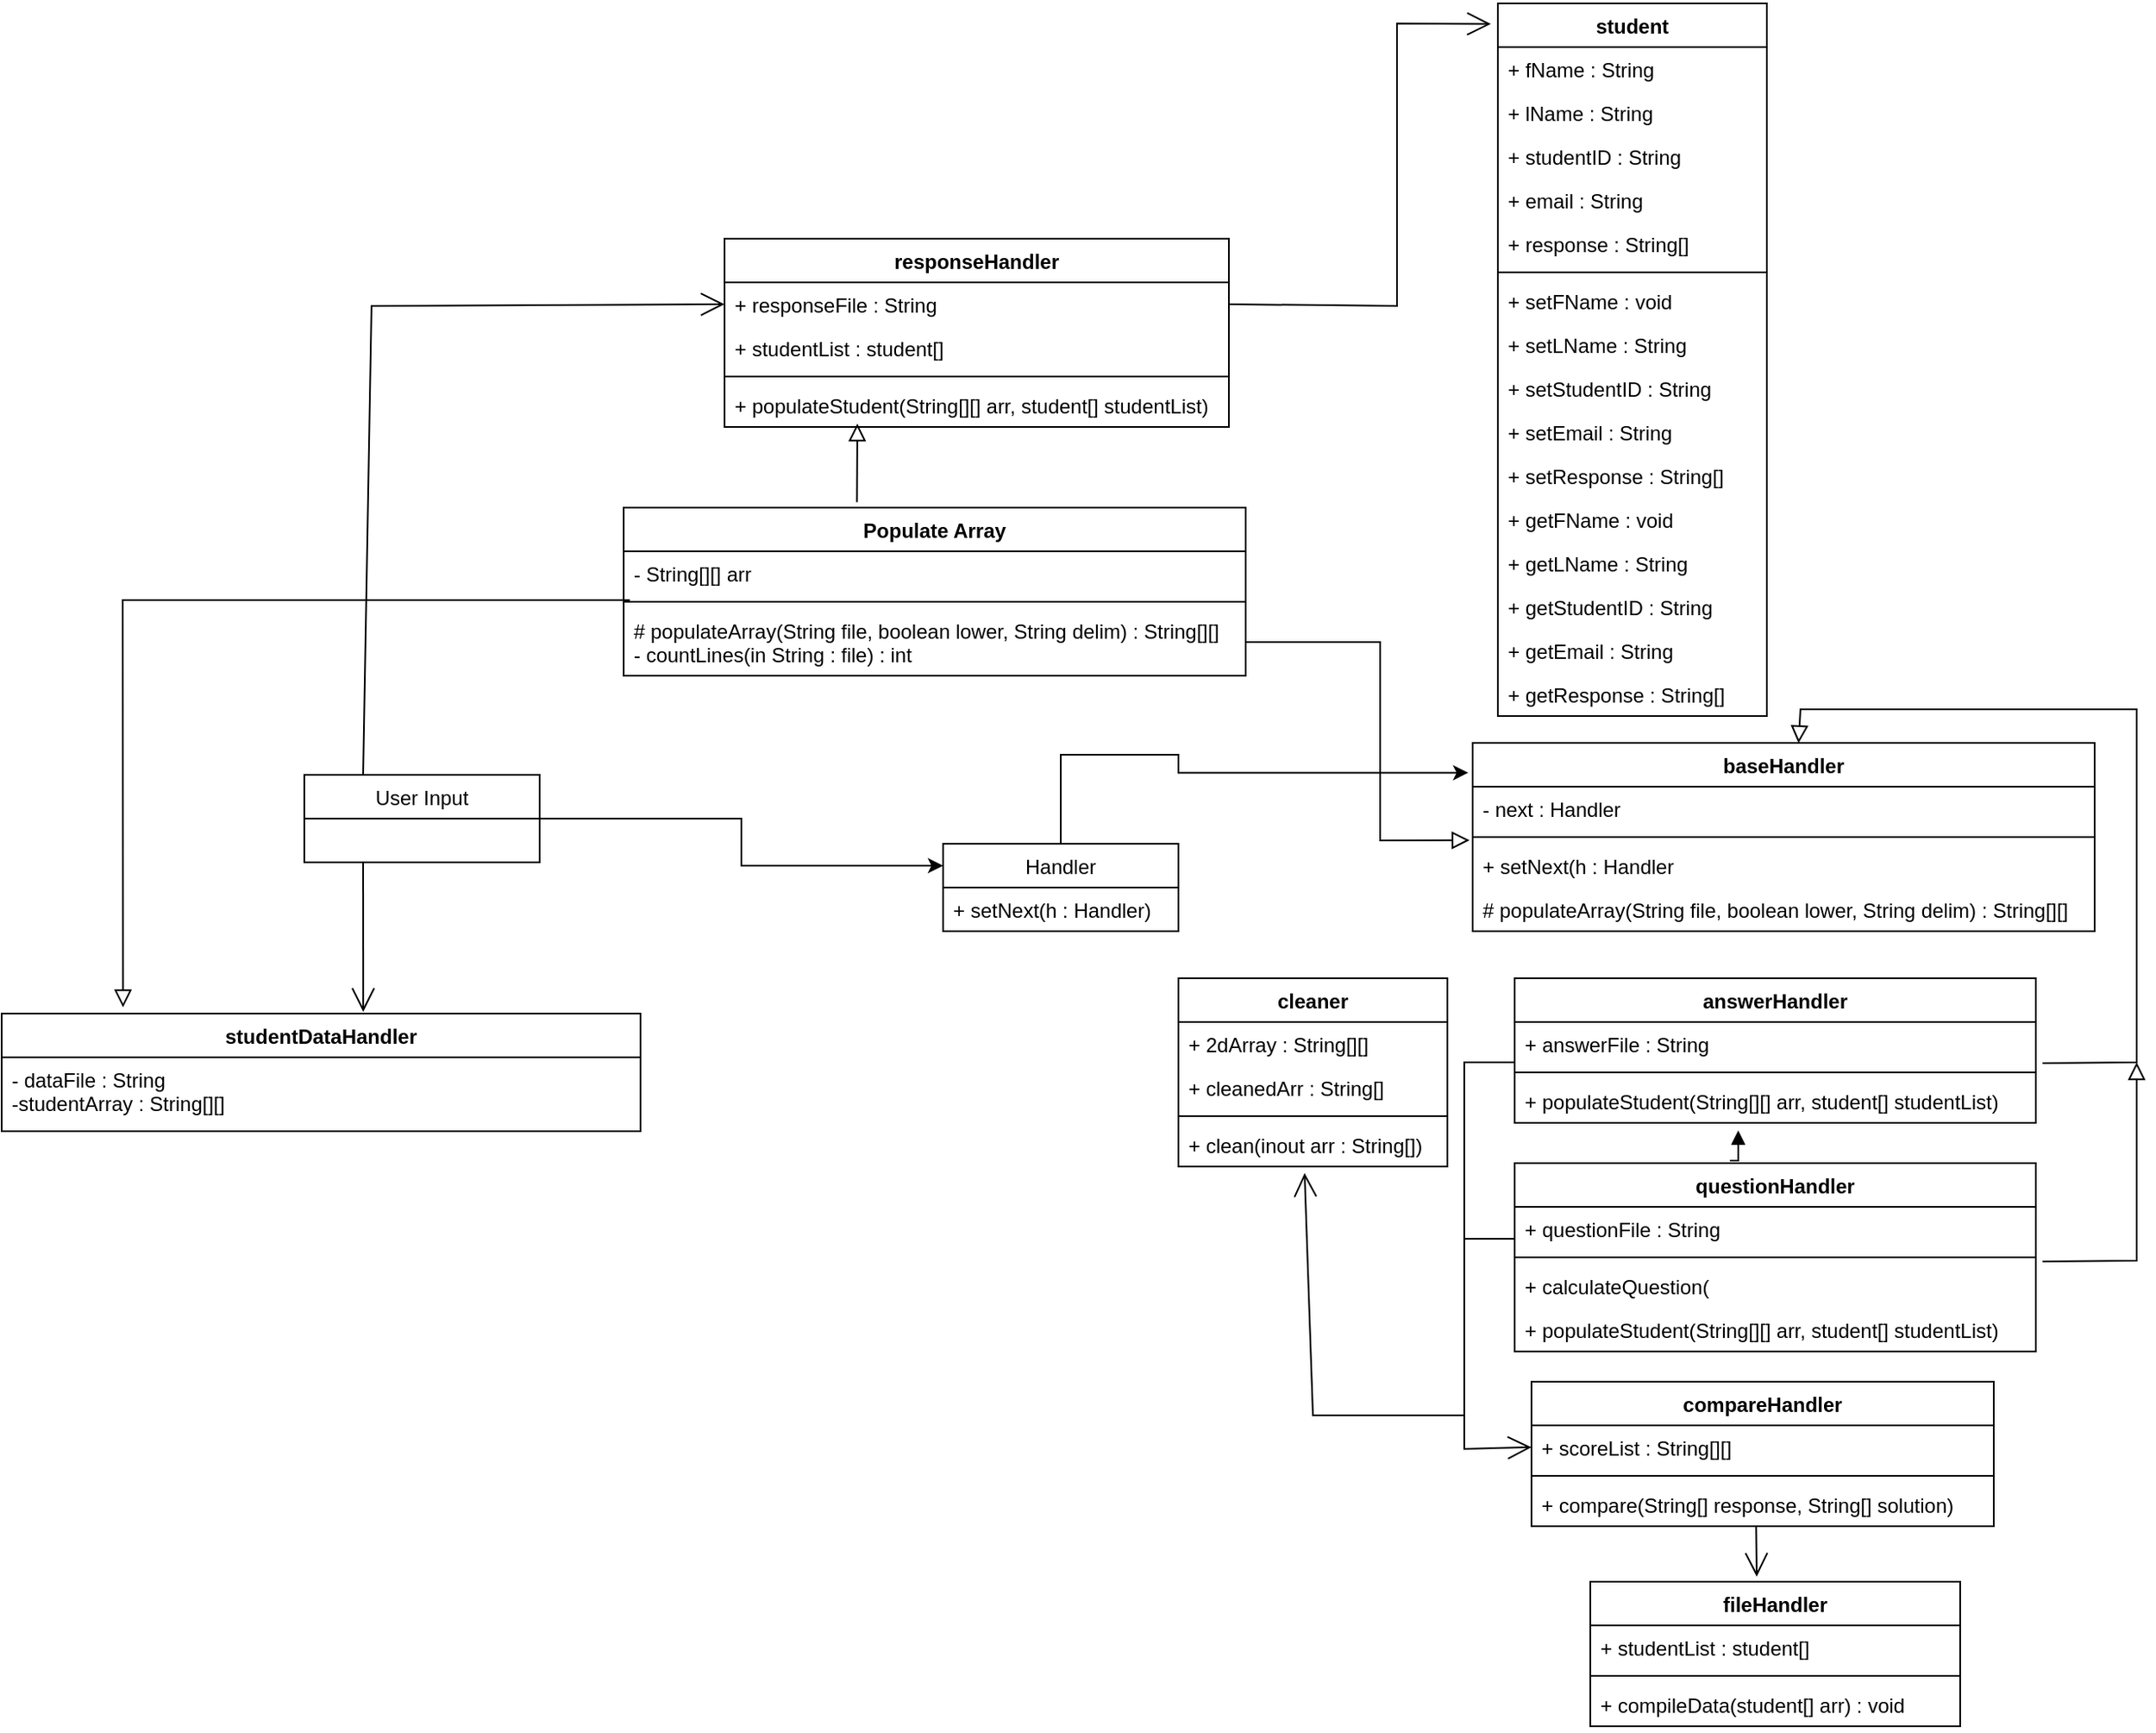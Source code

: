 <mxfile version="20.6.0" type="github">
  <diagram id="73HRTt5fgBROcf9GsZLz" name="Page-1">
    <mxGraphModel dx="2333" dy="781" grid="1" gridSize="10" guides="1" tooltips="1" connect="1" arrows="1" fold="1" page="1" pageScale="1" pageWidth="850" pageHeight="1400" math="0" shadow="0">
      <root>
        <mxCell id="0" />
        <mxCell id="1" parent="0" />
        <mxCell id="4-FvOzDTyUN3m1YPLijg-45" style="edgeStyle=orthogonalEdgeStyle;rounded=0;orthogonalLoop=1;jettySize=auto;html=1;exitX=1;exitY=0.5;exitDx=0;exitDy=0;entryX=0;entryY=0.25;entryDx=0;entryDy=0;" parent="1" source="4q3OVK6k5sH4pMJDt0qG-1" target="4q3OVK6k5sH4pMJDt0qG-12" edge="1">
          <mxGeometry relative="1" as="geometry" />
        </mxCell>
        <mxCell id="4q3OVK6k5sH4pMJDt0qG-1" value="User Input" style="swimlane;fontStyle=0;childLayout=stackLayout;horizontal=1;startSize=26;fillColor=none;horizontalStack=0;resizeParent=1;resizeParentMax=0;resizeLast=0;collapsible=1;marginBottom=0;" parent="1" vertex="1">
          <mxGeometry x="-640" y="479" width="140" height="52" as="geometry" />
        </mxCell>
        <mxCell id="4-FvOzDTyUN3m1YPLijg-52" style="edgeStyle=orthogonalEdgeStyle;rounded=0;orthogonalLoop=1;jettySize=auto;html=1;exitX=0.5;exitY=0;exitDx=0;exitDy=0;entryX=-0.007;entryY=0.158;entryDx=0;entryDy=0;entryPerimeter=0;" parent="1" source="4q3OVK6k5sH4pMJDt0qG-12" target="4q3OVK6k5sH4pMJDt0qG-20" edge="1">
          <mxGeometry relative="1" as="geometry">
            <Array as="points">
              <mxPoint x="-120" y="467" />
            </Array>
          </mxGeometry>
        </mxCell>
        <mxCell id="4q3OVK6k5sH4pMJDt0qG-12" value="Handler" style="swimlane;fontStyle=0;childLayout=stackLayout;horizontal=1;startSize=26;fillColor=none;horizontalStack=0;resizeParent=1;resizeParentMax=0;resizeLast=0;collapsible=1;marginBottom=0;" parent="1" vertex="1">
          <mxGeometry x="-260" y="520" width="140" height="52" as="geometry" />
        </mxCell>
        <mxCell id="4q3OVK6k5sH4pMJDt0qG-13" value="+ setNext(h : Handler)" style="text;strokeColor=none;fillColor=none;align=left;verticalAlign=top;spacingLeft=4;spacingRight=4;overflow=hidden;rotatable=0;points=[[0,0.5],[1,0.5]];portConstraint=eastwest;" parent="4q3OVK6k5sH4pMJDt0qG-12" vertex="1">
          <mxGeometry y="26" width="140" height="26" as="geometry" />
        </mxCell>
        <mxCell id="4q3OVK6k5sH4pMJDt0qG-20" value="baseHandler" style="swimlane;fontStyle=1;align=center;verticalAlign=top;childLayout=stackLayout;horizontal=1;startSize=26;horizontalStack=0;resizeParent=1;resizeParentMax=0;resizeLast=0;collapsible=1;marginBottom=0;" parent="1" vertex="1">
          <mxGeometry x="55" y="460" width="370" height="112" as="geometry" />
        </mxCell>
        <mxCell id="4q3OVK6k5sH4pMJDt0qG-21" value="- next : Handler" style="text;strokeColor=none;fillColor=none;align=left;verticalAlign=top;spacingLeft=4;spacingRight=4;overflow=hidden;rotatable=0;points=[[0,0.5],[1,0.5]];portConstraint=eastwest;" parent="4q3OVK6k5sH4pMJDt0qG-20" vertex="1">
          <mxGeometry y="26" width="370" height="26" as="geometry" />
        </mxCell>
        <mxCell id="4q3OVK6k5sH4pMJDt0qG-22" value="" style="line;strokeWidth=1;fillColor=none;align=left;verticalAlign=middle;spacingTop=-1;spacingLeft=3;spacingRight=3;rotatable=0;labelPosition=right;points=[];portConstraint=eastwest;strokeColor=inherit;" parent="4q3OVK6k5sH4pMJDt0qG-20" vertex="1">
          <mxGeometry y="52" width="370" height="8" as="geometry" />
        </mxCell>
        <mxCell id="4q3OVK6k5sH4pMJDt0qG-23" value="+ setNext(h : Handler" style="text;strokeColor=none;fillColor=none;align=left;verticalAlign=top;spacingLeft=4;spacingRight=4;overflow=hidden;rotatable=0;points=[[0,0.5],[1,0.5]];portConstraint=eastwest;" parent="4q3OVK6k5sH4pMJDt0qG-20" vertex="1">
          <mxGeometry y="60" width="370" height="26" as="geometry" />
        </mxCell>
        <mxCell id="4q3OVK6k5sH4pMJDt0qG-25" value="# populateArray(String file, boolean lower, String delim) : String[][]" style="text;strokeColor=none;fillColor=none;align=left;verticalAlign=top;spacingLeft=4;spacingRight=4;overflow=hidden;rotatable=0;points=[[0,0.5],[1,0.5]];portConstraint=eastwest;" parent="4q3OVK6k5sH4pMJDt0qG-20" vertex="1">
          <mxGeometry y="86" width="370" height="26" as="geometry" />
        </mxCell>
        <mxCell id="4q3OVK6k5sH4pMJDt0qG-26" value="responseHandler" style="swimlane;fontStyle=1;align=center;verticalAlign=top;childLayout=stackLayout;horizontal=1;startSize=26;horizontalStack=0;resizeParent=1;resizeParentMax=0;resizeLast=0;collapsible=1;marginBottom=0;" parent="1" vertex="1">
          <mxGeometry x="-390" y="160" width="300" height="112" as="geometry" />
        </mxCell>
        <mxCell id="4q3OVK6k5sH4pMJDt0qG-27" value="+ responseFile : String" style="text;strokeColor=none;fillColor=none;align=left;verticalAlign=top;spacingLeft=4;spacingRight=4;overflow=hidden;rotatable=0;points=[[0,0.5],[1,0.5]];portConstraint=eastwest;" parent="4q3OVK6k5sH4pMJDt0qG-26" vertex="1">
          <mxGeometry y="26" width="300" height="26" as="geometry" />
        </mxCell>
        <mxCell id="4q3OVK6k5sH4pMJDt0qG-30" value="+ studentList : student[]" style="text;strokeColor=none;fillColor=none;align=left;verticalAlign=top;spacingLeft=4;spacingRight=4;overflow=hidden;rotatable=0;points=[[0,0.5],[1,0.5]];portConstraint=eastwest;" parent="4q3OVK6k5sH4pMJDt0qG-26" vertex="1">
          <mxGeometry y="52" width="300" height="26" as="geometry" />
        </mxCell>
        <mxCell id="4q3OVK6k5sH4pMJDt0qG-28" value="" style="line;strokeWidth=1;fillColor=none;align=left;verticalAlign=middle;spacingTop=-1;spacingLeft=3;spacingRight=3;rotatable=0;labelPosition=right;points=[];portConstraint=eastwest;strokeColor=inherit;" parent="4q3OVK6k5sH4pMJDt0qG-26" vertex="1">
          <mxGeometry y="78" width="300" height="8" as="geometry" />
        </mxCell>
        <mxCell id="4q3OVK6k5sH4pMJDt0qG-29" value="+ populateStudent(String[][] arr, student[] studentList)" style="text;strokeColor=none;fillColor=none;align=left;verticalAlign=top;spacingLeft=4;spacingRight=4;overflow=hidden;rotatable=0;points=[[0,0.5],[1,0.5]];portConstraint=eastwest;" parent="4q3OVK6k5sH4pMJDt0qG-26" vertex="1">
          <mxGeometry y="86" width="300" height="26" as="geometry" />
        </mxCell>
        <mxCell id="4q3OVK6k5sH4pMJDt0qG-31" value="answerHandler" style="swimlane;fontStyle=1;align=center;verticalAlign=top;childLayout=stackLayout;horizontal=1;startSize=26;horizontalStack=0;resizeParent=1;resizeParentMax=0;resizeLast=0;collapsible=1;marginBottom=0;" parent="1" vertex="1">
          <mxGeometry x="80" y="600" width="310" height="86" as="geometry" />
        </mxCell>
        <mxCell id="4q3OVK6k5sH4pMJDt0qG-32" value="+ answerFile : String" style="text;strokeColor=none;fillColor=none;align=left;verticalAlign=top;spacingLeft=4;spacingRight=4;overflow=hidden;rotatable=0;points=[[0,0.5],[1,0.5]];portConstraint=eastwest;" parent="4q3OVK6k5sH4pMJDt0qG-31" vertex="1">
          <mxGeometry y="26" width="310" height="26" as="geometry" />
        </mxCell>
        <mxCell id="4q3OVK6k5sH4pMJDt0qG-33" value="" style="line;strokeWidth=1;fillColor=none;align=left;verticalAlign=middle;spacingTop=-1;spacingLeft=3;spacingRight=3;rotatable=0;labelPosition=right;points=[];portConstraint=eastwest;strokeColor=inherit;" parent="4q3OVK6k5sH4pMJDt0qG-31" vertex="1">
          <mxGeometry y="52" width="310" height="8" as="geometry" />
        </mxCell>
        <mxCell id="4q3OVK6k5sH4pMJDt0qG-34" value="+ populateStudent(String[][] arr, student[] studentList)" style="text;strokeColor=none;fillColor=none;align=left;verticalAlign=top;spacingLeft=4;spacingRight=4;overflow=hidden;rotatable=0;points=[[0,0.5],[1,0.5]];portConstraint=eastwest;" parent="4q3OVK6k5sH4pMJDt0qG-31" vertex="1">
          <mxGeometry y="60" width="310" height="26" as="geometry" />
        </mxCell>
        <mxCell id="4q3OVK6k5sH4pMJDt0qG-35" value="questionHandler" style="swimlane;fontStyle=1;align=center;verticalAlign=top;childLayout=stackLayout;horizontal=1;startSize=26;horizontalStack=0;resizeParent=1;resizeParentMax=0;resizeLast=0;collapsible=1;marginBottom=0;" parent="1" vertex="1">
          <mxGeometry x="80" y="710" width="310" height="112" as="geometry" />
        </mxCell>
        <mxCell id="4q3OVK6k5sH4pMJDt0qG-36" value="+ questionFile : String" style="text;strokeColor=none;fillColor=none;align=left;verticalAlign=top;spacingLeft=4;spacingRight=4;overflow=hidden;rotatable=0;points=[[0,0.5],[1,0.5]];portConstraint=eastwest;" parent="4q3OVK6k5sH4pMJDt0qG-35" vertex="1">
          <mxGeometry y="26" width="310" height="26" as="geometry" />
        </mxCell>
        <mxCell id="4q3OVK6k5sH4pMJDt0qG-37" value="" style="line;strokeWidth=1;fillColor=none;align=left;verticalAlign=middle;spacingTop=-1;spacingLeft=3;spacingRight=3;rotatable=0;labelPosition=right;points=[];portConstraint=eastwest;strokeColor=inherit;" parent="4q3OVK6k5sH4pMJDt0qG-35" vertex="1">
          <mxGeometry y="52" width="310" height="8" as="geometry" />
        </mxCell>
        <mxCell id="4-FvOzDTyUN3m1YPLijg-1" value="+ calculateQuestion(" style="text;strokeColor=none;fillColor=none;align=left;verticalAlign=top;spacingLeft=4;spacingRight=4;overflow=hidden;rotatable=0;points=[[0,0.5],[1,0.5]];portConstraint=eastwest;" parent="4q3OVK6k5sH4pMJDt0qG-35" vertex="1">
          <mxGeometry y="60" width="310" height="26" as="geometry" />
        </mxCell>
        <mxCell id="4q3OVK6k5sH4pMJDt0qG-38" value="+ populateStudent(String[][] arr, student[] studentList)" style="text;strokeColor=none;fillColor=none;align=left;verticalAlign=top;spacingLeft=4;spacingRight=4;overflow=hidden;rotatable=0;points=[[0,0.5],[1,0.5]];portConstraint=eastwest;" parent="4q3OVK6k5sH4pMJDt0qG-35" vertex="1">
          <mxGeometry y="86" width="310" height="26" as="geometry" />
        </mxCell>
        <mxCell id="4q3OVK6k5sH4pMJDt0qG-39" value="compareHandler" style="swimlane;fontStyle=1;align=center;verticalAlign=top;childLayout=stackLayout;horizontal=1;startSize=26;horizontalStack=0;resizeParent=1;resizeParentMax=0;resizeLast=0;collapsible=1;marginBottom=0;" parent="1" vertex="1">
          <mxGeometry x="90" y="840" width="275" height="86" as="geometry" />
        </mxCell>
        <mxCell id="4q3OVK6k5sH4pMJDt0qG-45" value="+ scoreList : String[][]" style="text;strokeColor=none;fillColor=none;align=left;verticalAlign=top;spacingLeft=4;spacingRight=4;overflow=hidden;rotatable=0;points=[[0,0.5],[1,0.5]];portConstraint=eastwest;" parent="4q3OVK6k5sH4pMJDt0qG-39" vertex="1">
          <mxGeometry y="26" width="275" height="26" as="geometry" />
        </mxCell>
        <mxCell id="4q3OVK6k5sH4pMJDt0qG-41" value="" style="line;strokeWidth=1;fillColor=none;align=left;verticalAlign=middle;spacingTop=-1;spacingLeft=3;spacingRight=3;rotatable=0;labelPosition=right;points=[];portConstraint=eastwest;strokeColor=inherit;" parent="4q3OVK6k5sH4pMJDt0qG-39" vertex="1">
          <mxGeometry y="52" width="275" height="8" as="geometry" />
        </mxCell>
        <mxCell id="4q3OVK6k5sH4pMJDt0qG-42" value="+ compare(String[] response, String[] solution) " style="text;strokeColor=none;fillColor=none;align=left;verticalAlign=top;spacingLeft=4;spacingRight=4;overflow=hidden;rotatable=0;points=[[0,0.5],[1,0.5]];portConstraint=eastwest;" parent="4q3OVK6k5sH4pMJDt0qG-39" vertex="1">
          <mxGeometry y="60" width="275" height="26" as="geometry" />
        </mxCell>
        <mxCell id="4q3OVK6k5sH4pMJDt0qG-46" value="fileHandler" style="swimlane;fontStyle=1;align=center;verticalAlign=top;childLayout=stackLayout;horizontal=1;startSize=26;horizontalStack=0;resizeParent=1;resizeParentMax=0;resizeLast=0;collapsible=1;marginBottom=0;" parent="1" vertex="1">
          <mxGeometry x="125" y="959" width="220" height="86" as="geometry" />
        </mxCell>
        <mxCell id="4q3OVK6k5sH4pMJDt0qG-47" value="+ studentList : student[]" style="text;strokeColor=none;fillColor=none;align=left;verticalAlign=top;spacingLeft=4;spacingRight=4;overflow=hidden;rotatable=0;points=[[0,0.5],[1,0.5]];portConstraint=eastwest;" parent="4q3OVK6k5sH4pMJDt0qG-46" vertex="1">
          <mxGeometry y="26" width="220" height="26" as="geometry" />
        </mxCell>
        <mxCell id="4q3OVK6k5sH4pMJDt0qG-48" value="" style="line;strokeWidth=1;fillColor=none;align=left;verticalAlign=middle;spacingTop=-1;spacingLeft=3;spacingRight=3;rotatable=0;labelPosition=right;points=[];portConstraint=eastwest;strokeColor=inherit;" parent="4q3OVK6k5sH4pMJDt0qG-46" vertex="1">
          <mxGeometry y="52" width="220" height="8" as="geometry" />
        </mxCell>
        <mxCell id="4q3OVK6k5sH4pMJDt0qG-49" value="+ compileData(student[] arr) : void" style="text;strokeColor=none;fillColor=none;align=left;verticalAlign=top;spacingLeft=4;spacingRight=4;overflow=hidden;rotatable=0;points=[[0,0.5],[1,0.5]];portConstraint=eastwest;" parent="4q3OVK6k5sH4pMJDt0qG-46" vertex="1">
          <mxGeometry y="60" width="220" height="26" as="geometry" />
        </mxCell>
        <mxCell id="4-FvOzDTyUN3m1YPLijg-2" value="cleaner" style="swimlane;fontStyle=1;align=center;verticalAlign=top;childLayout=stackLayout;horizontal=1;startSize=26;horizontalStack=0;resizeParent=1;resizeParentMax=0;resizeLast=0;collapsible=1;marginBottom=0;" parent="1" vertex="1">
          <mxGeometry x="-120" y="600" width="160" height="112" as="geometry" />
        </mxCell>
        <mxCell id="4-FvOzDTyUN3m1YPLijg-3" value="+ 2dArray : String[][]" style="text;strokeColor=none;fillColor=none;align=left;verticalAlign=top;spacingLeft=4;spacingRight=4;overflow=hidden;rotatable=0;points=[[0,0.5],[1,0.5]];portConstraint=eastwest;" parent="4-FvOzDTyUN3m1YPLijg-2" vertex="1">
          <mxGeometry y="26" width="160" height="26" as="geometry" />
        </mxCell>
        <mxCell id="4-FvOzDTyUN3m1YPLijg-8" value="+ cleanedArr : String[]" style="text;strokeColor=none;fillColor=none;align=left;verticalAlign=top;spacingLeft=4;spacingRight=4;overflow=hidden;rotatable=0;points=[[0,0.5],[1,0.5]];portConstraint=eastwest;" parent="4-FvOzDTyUN3m1YPLijg-2" vertex="1">
          <mxGeometry y="52" width="160" height="26" as="geometry" />
        </mxCell>
        <mxCell id="4-FvOzDTyUN3m1YPLijg-4" value="" style="line;strokeWidth=1;fillColor=none;align=left;verticalAlign=middle;spacingTop=-1;spacingLeft=3;spacingRight=3;rotatable=0;labelPosition=right;points=[];portConstraint=eastwest;strokeColor=inherit;" parent="4-FvOzDTyUN3m1YPLijg-2" vertex="1">
          <mxGeometry y="78" width="160" height="8" as="geometry" />
        </mxCell>
        <mxCell id="4-FvOzDTyUN3m1YPLijg-5" value="+ clean(inout arr : String[])" style="text;strokeColor=none;fillColor=none;align=left;verticalAlign=top;spacingLeft=4;spacingRight=4;overflow=hidden;rotatable=0;points=[[0,0.5],[1,0.5]];portConstraint=eastwest;" parent="4-FvOzDTyUN3m1YPLijg-2" vertex="1">
          <mxGeometry y="86" width="160" height="26" as="geometry" />
        </mxCell>
        <mxCell id="4-FvOzDTyUN3m1YPLijg-13" value="studentDataHandler" style="swimlane;fontStyle=1;align=center;verticalAlign=top;childLayout=stackLayout;horizontal=1;startSize=26;horizontalStack=0;resizeParent=1;resizeParentMax=0;resizeLast=0;collapsible=1;marginBottom=0;" parent="1" vertex="1">
          <mxGeometry x="-820" y="621" width="380" height="70" as="geometry" />
        </mxCell>
        <mxCell id="4-FvOzDTyUN3m1YPLijg-14" value="- dataFile : String&#xa;-studentArray : String[][]" style="text;strokeColor=none;fillColor=none;align=left;verticalAlign=top;spacingLeft=4;spacingRight=4;overflow=hidden;rotatable=0;points=[[0,0.5],[1,0.5]];portConstraint=eastwest;" parent="4-FvOzDTyUN3m1YPLijg-13" vertex="1">
          <mxGeometry y="26" width="380" height="44" as="geometry" />
        </mxCell>
        <mxCell id="4-FvOzDTyUN3m1YPLijg-21" value="student" style="swimlane;fontStyle=1;align=center;verticalAlign=top;childLayout=stackLayout;horizontal=1;startSize=26;horizontalStack=0;resizeParent=1;resizeParentMax=0;resizeLast=0;collapsible=1;marginBottom=0;" parent="1" vertex="1">
          <mxGeometry x="70" y="20" width="160" height="424" as="geometry" />
        </mxCell>
        <mxCell id="4-FvOzDTyUN3m1YPLijg-22" value="+ fName : String" style="text;strokeColor=none;fillColor=none;align=left;verticalAlign=top;spacingLeft=4;spacingRight=4;overflow=hidden;rotatable=0;points=[[0,0.5],[1,0.5]];portConstraint=eastwest;" parent="4-FvOzDTyUN3m1YPLijg-21" vertex="1">
          <mxGeometry y="26" width="160" height="26" as="geometry" />
        </mxCell>
        <mxCell id="4-FvOzDTyUN3m1YPLijg-25" value="+ lName : String" style="text;strokeColor=none;fillColor=none;align=left;verticalAlign=top;spacingLeft=4;spacingRight=4;overflow=hidden;rotatable=0;points=[[0,0.5],[1,0.5]];portConstraint=eastwest;" parent="4-FvOzDTyUN3m1YPLijg-21" vertex="1">
          <mxGeometry y="52" width="160" height="26" as="geometry" />
        </mxCell>
        <mxCell id="4-FvOzDTyUN3m1YPLijg-26" value="+ studentID : String" style="text;strokeColor=none;fillColor=none;align=left;verticalAlign=top;spacingLeft=4;spacingRight=4;overflow=hidden;rotatable=0;points=[[0,0.5],[1,0.5]];portConstraint=eastwest;" parent="4-FvOzDTyUN3m1YPLijg-21" vertex="1">
          <mxGeometry y="78" width="160" height="26" as="geometry" />
        </mxCell>
        <mxCell id="4-FvOzDTyUN3m1YPLijg-27" value="+ email : String" style="text;strokeColor=none;fillColor=none;align=left;verticalAlign=top;spacingLeft=4;spacingRight=4;overflow=hidden;rotatable=0;points=[[0,0.5],[1,0.5]];portConstraint=eastwest;" parent="4-FvOzDTyUN3m1YPLijg-21" vertex="1">
          <mxGeometry y="104" width="160" height="26" as="geometry" />
        </mxCell>
        <mxCell id="4-FvOzDTyUN3m1YPLijg-28" value="+ response : String[]" style="text;strokeColor=none;fillColor=none;align=left;verticalAlign=top;spacingLeft=4;spacingRight=4;overflow=hidden;rotatable=0;points=[[0,0.5],[1,0.5]];portConstraint=eastwest;" parent="4-FvOzDTyUN3m1YPLijg-21" vertex="1">
          <mxGeometry y="130" width="160" height="26" as="geometry" />
        </mxCell>
        <mxCell id="4-FvOzDTyUN3m1YPLijg-23" value="" style="line;strokeWidth=1;fillColor=none;align=left;verticalAlign=middle;spacingTop=-1;spacingLeft=3;spacingRight=3;rotatable=0;labelPosition=right;points=[];portConstraint=eastwest;strokeColor=inherit;" parent="4-FvOzDTyUN3m1YPLijg-21" vertex="1">
          <mxGeometry y="156" width="160" height="8" as="geometry" />
        </mxCell>
        <mxCell id="4-FvOzDTyUN3m1YPLijg-24" value="+ setFName : void" style="text;strokeColor=none;fillColor=none;align=left;verticalAlign=top;spacingLeft=4;spacingRight=4;overflow=hidden;rotatable=0;points=[[0,0.5],[1,0.5]];portConstraint=eastwest;" parent="4-FvOzDTyUN3m1YPLijg-21" vertex="1">
          <mxGeometry y="164" width="160" height="26" as="geometry" />
        </mxCell>
        <mxCell id="4-FvOzDTyUN3m1YPLijg-36" value="+ setLName : String" style="text;strokeColor=none;fillColor=none;align=left;verticalAlign=top;spacingLeft=4;spacingRight=4;overflow=hidden;rotatable=0;points=[[0,0.5],[1,0.5]];portConstraint=eastwest;" parent="4-FvOzDTyUN3m1YPLijg-21" vertex="1">
          <mxGeometry y="190" width="160" height="26" as="geometry" />
        </mxCell>
        <mxCell id="4-FvOzDTyUN3m1YPLijg-35" value="+ setStudentID : String" style="text;strokeColor=none;fillColor=none;align=left;verticalAlign=top;spacingLeft=4;spacingRight=4;overflow=hidden;rotatable=0;points=[[0,0.5],[1,0.5]];portConstraint=eastwest;" parent="4-FvOzDTyUN3m1YPLijg-21" vertex="1">
          <mxGeometry y="216" width="160" height="26" as="geometry" />
        </mxCell>
        <mxCell id="4-FvOzDTyUN3m1YPLijg-34" value="+ setEmail : String" style="text;strokeColor=none;fillColor=none;align=left;verticalAlign=top;spacingLeft=4;spacingRight=4;overflow=hidden;rotatable=0;points=[[0,0.5],[1,0.5]];portConstraint=eastwest;" parent="4-FvOzDTyUN3m1YPLijg-21" vertex="1">
          <mxGeometry y="242" width="160" height="26" as="geometry" />
        </mxCell>
        <mxCell id="4-FvOzDTyUN3m1YPLijg-33" value="+ setResponse : String[]" style="text;strokeColor=none;fillColor=none;align=left;verticalAlign=top;spacingLeft=4;spacingRight=4;overflow=hidden;rotatable=0;points=[[0,0.5],[1,0.5]];portConstraint=eastwest;" parent="4-FvOzDTyUN3m1YPLijg-21" vertex="1">
          <mxGeometry y="268" width="160" height="26" as="geometry" />
        </mxCell>
        <mxCell id="4-FvOzDTyUN3m1YPLijg-41" value="+ getFName : void" style="text;strokeColor=none;fillColor=none;align=left;verticalAlign=top;spacingLeft=4;spacingRight=4;overflow=hidden;rotatable=0;points=[[0,0.5],[1,0.5]];portConstraint=eastwest;" parent="4-FvOzDTyUN3m1YPLijg-21" vertex="1">
          <mxGeometry y="294" width="160" height="26" as="geometry" />
        </mxCell>
        <mxCell id="4-FvOzDTyUN3m1YPLijg-40" value="+ getLName : String" style="text;strokeColor=none;fillColor=none;align=left;verticalAlign=top;spacingLeft=4;spacingRight=4;overflow=hidden;rotatable=0;points=[[0,0.5],[1,0.5]];portConstraint=eastwest;" parent="4-FvOzDTyUN3m1YPLijg-21" vertex="1">
          <mxGeometry y="320" width="160" height="26" as="geometry" />
        </mxCell>
        <mxCell id="4-FvOzDTyUN3m1YPLijg-39" value="+ getStudentID : String" style="text;strokeColor=none;fillColor=none;align=left;verticalAlign=top;spacingLeft=4;spacingRight=4;overflow=hidden;rotatable=0;points=[[0,0.5],[1,0.5]];portConstraint=eastwest;" parent="4-FvOzDTyUN3m1YPLijg-21" vertex="1">
          <mxGeometry y="346" width="160" height="26" as="geometry" />
        </mxCell>
        <mxCell id="4-FvOzDTyUN3m1YPLijg-38" value="+ getEmail : String" style="text;strokeColor=none;fillColor=none;align=left;verticalAlign=top;spacingLeft=4;spacingRight=4;overflow=hidden;rotatable=0;points=[[0,0.5],[1,0.5]];portConstraint=eastwest;" parent="4-FvOzDTyUN3m1YPLijg-21" vertex="1">
          <mxGeometry y="372" width="160" height="26" as="geometry" />
        </mxCell>
        <mxCell id="4-FvOzDTyUN3m1YPLijg-37" value="+ getResponse : String[]" style="text;strokeColor=none;fillColor=none;align=left;verticalAlign=top;spacingLeft=4;spacingRight=4;overflow=hidden;rotatable=0;points=[[0,0.5],[1,0.5]];portConstraint=eastwest;" parent="4-FvOzDTyUN3m1YPLijg-21" vertex="1">
          <mxGeometry y="398" width="160" height="26" as="geometry" />
        </mxCell>
        <mxCell id="4-FvOzDTyUN3m1YPLijg-61" value="" style="endArrow=block;html=1;rounded=0;align=center;verticalAlign=bottom;endFill=0;labelBackgroundColor=none;endSize=8;entryX=0.524;entryY=0.001;entryDx=0;entryDy=0;entryPerimeter=0;exitX=1.013;exitY=0.942;exitDx=0;exitDy=0;exitPerimeter=0;" parent="1" source="4q3OVK6k5sH4pMJDt0qG-32" target="4q3OVK6k5sH4pMJDt0qG-20" edge="1">
          <mxGeometry relative="1" as="geometry">
            <mxPoint x="450" y="720" as="sourcePoint" />
            <mxPoint x="250" y="440" as="targetPoint" />
            <Array as="points">
              <mxPoint x="450" y="650" />
              <mxPoint x="450" y="440" />
              <mxPoint x="250" y="440" />
            </Array>
          </mxGeometry>
        </mxCell>
        <mxCell id="4-FvOzDTyUN3m1YPLijg-63" value="" style="endArrow=block;html=1;rounded=0;align=center;verticalAlign=bottom;endFill=0;labelBackgroundColor=none;endSize=8;exitX=1.013;exitY=-0.058;exitDx=0;exitDy=0;exitPerimeter=0;" parent="1" source="4-FvOzDTyUN3m1YPLijg-1" edge="1">
          <mxGeometry relative="1" as="geometry">
            <mxPoint x="240" y="940" as="sourcePoint" />
            <mxPoint x="450" y="650" as="targetPoint" />
            <Array as="points">
              <mxPoint x="450" y="768" />
            </Array>
          </mxGeometry>
        </mxCell>
        <mxCell id="SS_Et1-OaLUcxT9elfu9-7" value="" style="endArrow=block;endFill=1;html=1;edgeStyle=orthogonalEdgeStyle;align=left;verticalAlign=top;rounded=0;exitX=0.413;exitY=-0.013;exitDx=0;exitDy=0;exitPerimeter=0;entryX=0.429;entryY=1.173;entryDx=0;entryDy=0;entryPerimeter=0;" parent="1" source="4q3OVK6k5sH4pMJDt0qG-35" target="4q3OVK6k5sH4pMJDt0qG-34" edge="1">
          <mxGeometry x="-1" relative="1" as="geometry">
            <mxPoint x="120" y="930" as="sourcePoint" />
            <mxPoint x="208" y="900" as="targetPoint" />
          </mxGeometry>
        </mxCell>
        <mxCell id="NzkLPi8dApXX6IUGUcF6-3" value="Populate Array" style="swimlane;fontStyle=1;align=center;verticalAlign=top;childLayout=stackLayout;horizontal=1;startSize=26;horizontalStack=0;resizeParent=1;resizeParentMax=0;resizeLast=0;collapsible=1;marginBottom=0;" parent="1" vertex="1">
          <mxGeometry x="-450" y="320" width="370" height="100" as="geometry" />
        </mxCell>
        <mxCell id="NzkLPi8dApXX6IUGUcF6-4" value="- String[][] arr " style="text;strokeColor=none;fillColor=none;align=left;verticalAlign=top;spacingLeft=4;spacingRight=4;overflow=hidden;rotatable=0;points=[[0,0.5],[1,0.5]];portConstraint=eastwest;" parent="NzkLPi8dApXX6IUGUcF6-3" vertex="1">
          <mxGeometry y="26" width="370" height="26" as="geometry" />
        </mxCell>
        <mxCell id="NzkLPi8dApXX6IUGUcF6-5" value="" style="line;strokeWidth=1;fillColor=none;align=left;verticalAlign=middle;spacingTop=-1;spacingLeft=3;spacingRight=3;rotatable=0;labelPosition=right;points=[];portConstraint=eastwest;strokeColor=inherit;" parent="NzkLPi8dApXX6IUGUcF6-3" vertex="1">
          <mxGeometry y="52" width="370" height="8" as="geometry" />
        </mxCell>
        <mxCell id="NzkLPi8dApXX6IUGUcF6-6" value="# populateArray(String file, boolean lower, String delim) : String[][]&#xa;- countLines(in String : file) : int&#xa;" style="text;strokeColor=none;fillColor=none;align=left;verticalAlign=top;spacingLeft=4;spacingRight=4;overflow=hidden;rotatable=0;points=[[0,0.5],[1,0.5]];portConstraint=eastwest;" parent="NzkLPi8dApXX6IUGUcF6-3" vertex="1">
          <mxGeometry y="60" width="370" height="40" as="geometry" />
        </mxCell>
        <mxCell id="NzkLPi8dApXX6IUGUcF6-13" value="" style="endArrow=open;endFill=1;endSize=12;html=1;rounded=0;entryX=0;entryY=0.5;entryDx=0;entryDy=0;" parent="1" target="4q3OVK6k5sH4pMJDt0qG-45" edge="1">
          <mxGeometry width="160" relative="1" as="geometry">
            <mxPoint x="80" y="650" as="sourcePoint" />
            <mxPoint x="50" y="960" as="targetPoint" />
            <Array as="points">
              <mxPoint x="50" y="650" />
              <mxPoint x="50" y="880" />
            </Array>
          </mxGeometry>
        </mxCell>
        <mxCell id="NzkLPi8dApXX6IUGUcF6-14" value="" style="line;strokeWidth=1;fillColor=none;align=left;verticalAlign=middle;spacingTop=-1;spacingLeft=3;spacingRight=3;rotatable=0;labelPosition=right;points=[];portConstraint=eastwest;strokeColor=inherit;" parent="1" vertex="1">
          <mxGeometry x="50" y="750" width="30" height="10" as="geometry" />
        </mxCell>
        <mxCell id="NzkLPi8dApXX6IUGUcF6-15" value="" style="endArrow=open;endFill=1;endSize=12;html=1;rounded=0;entryX=0.469;entryY=1.148;entryDx=0;entryDy=0;entryPerimeter=0;" parent="1" target="4-FvOzDTyUN3m1YPLijg-5" edge="1">
          <mxGeometry width="160" relative="1" as="geometry">
            <mxPoint x="50" y="860" as="sourcePoint" />
            <mxPoint x="-90" y="800" as="targetPoint" />
            <Array as="points">
              <mxPoint x="-40" y="860" />
            </Array>
          </mxGeometry>
        </mxCell>
        <mxCell id="NzkLPi8dApXX6IUGUcF6-18" value="" style="endArrow=open;endFill=1;endSize=12;html=1;rounded=0;exitX=0.486;exitY=1.005;exitDx=0;exitDy=0;exitPerimeter=0;" parent="1" source="4q3OVK6k5sH4pMJDt0qG-42" edge="1">
          <mxGeometry width="160" relative="1" as="geometry">
            <mxPoint x="-250" y="950" as="sourcePoint" />
            <mxPoint x="224" y="956" as="targetPoint" />
          </mxGeometry>
        </mxCell>
        <mxCell id="NzkLPi8dApXX6IUGUcF6-20" value="" style="endArrow=open;endFill=1;endSize=12;html=1;rounded=0;exitX=0.25;exitY=1;exitDx=0;exitDy=0;entryX=0.566;entryY=-0.014;entryDx=0;entryDy=0;entryPerimeter=0;" parent="1" source="4q3OVK6k5sH4pMJDt0qG-1" target="4-FvOzDTyUN3m1YPLijg-13" edge="1">
          <mxGeometry width="160" relative="1" as="geometry">
            <mxPoint x="-590" y="540" as="sourcePoint" />
            <mxPoint x="-60" y="730" as="targetPoint" />
          </mxGeometry>
        </mxCell>
        <mxCell id="NzkLPi8dApXX6IUGUcF6-24" value="" style="endArrow=block;html=1;rounded=0;align=center;verticalAlign=bottom;endFill=0;labelBackgroundColor=none;endSize=8;exitX=0.01;exitY=-0.125;exitDx=0;exitDy=0;exitPerimeter=0;entryX=0.19;entryY=-0.053;entryDx=0;entryDy=0;entryPerimeter=0;" parent="1" source="NzkLPi8dApXX6IUGUcF6-6" target="4-FvOzDTyUN3m1YPLijg-13" edge="1">
          <mxGeometry relative="1" as="geometry">
            <mxPoint x="-640" y="370.0" as="sourcePoint" />
            <mxPoint x="-480" y="370.0" as="targetPoint" />
            <Array as="points">
              <mxPoint x="-748" y="375" />
            </Array>
          </mxGeometry>
        </mxCell>
        <mxCell id="NzkLPi8dApXX6IUGUcF6-25" value="" style="endArrow=block;html=1;rounded=0;align=center;verticalAlign=bottom;endFill=0;labelBackgroundColor=none;endSize=8;exitX=0.375;exitY=-0.033;exitDx=0;exitDy=0;exitPerimeter=0;" parent="1" source="NzkLPi8dApXX6IUGUcF6-3" edge="1">
          <mxGeometry relative="1" as="geometry">
            <mxPoint x="-350" y="444.0" as="sourcePoint" />
            <mxPoint x="-311" y="270" as="targetPoint" />
          </mxGeometry>
        </mxCell>
        <mxCell id="NzkLPi8dApXX6IUGUcF6-26" value="" style="endArrow=block;html=1;rounded=0;align=center;verticalAlign=bottom;endFill=0;labelBackgroundColor=none;endSize=8;entryX=-0.005;entryY=-0.082;entryDx=0;entryDy=0;entryPerimeter=0;" parent="1" target="4q3OVK6k5sH4pMJDt0qG-23" edge="1">
          <mxGeometry relative="1" as="geometry">
            <mxPoint x="-80" y="400.0" as="sourcePoint" />
            <mxPoint x="80" y="400.0" as="targetPoint" />
            <Array as="points">
              <mxPoint y="400" />
              <mxPoint y="518" />
            </Array>
          </mxGeometry>
        </mxCell>
        <mxCell id="LRZOB_mEP7vRX97zGB20-1" value="" style="endArrow=open;endFill=1;endSize=12;html=1;rounded=0;exitX=0.25;exitY=0;exitDx=0;exitDy=0;entryX=0;entryY=0.5;entryDx=0;entryDy=0;" edge="1" parent="1" source="4q3OVK6k5sH4pMJDt0qG-1" target="4q3OVK6k5sH4pMJDt0qG-27">
          <mxGeometry width="160" relative="1" as="geometry">
            <mxPoint x="-595" y="541" as="sourcePoint" />
            <mxPoint x="-594.92" y="630.02" as="targetPoint" />
            <Array as="points">
              <mxPoint x="-600" y="200" />
            </Array>
          </mxGeometry>
        </mxCell>
        <mxCell id="LRZOB_mEP7vRX97zGB20-2" value="" style="endArrow=open;endFill=1;endSize=12;html=1;rounded=0;exitX=1;exitY=0.5;exitDx=0;exitDy=0;entryX=-0.026;entryY=0.029;entryDx=0;entryDy=0;entryPerimeter=0;" edge="1" parent="1" source="4q3OVK6k5sH4pMJDt0qG-27" target="4-FvOzDTyUN3m1YPLijg-21">
          <mxGeometry width="160" relative="1" as="geometry">
            <mxPoint x="-180" y="370" as="sourcePoint" />
            <mxPoint x="-20" y="370" as="targetPoint" />
            <Array as="points">
              <mxPoint x="10" y="200" />
              <mxPoint x="10" y="32" />
            </Array>
          </mxGeometry>
        </mxCell>
      </root>
    </mxGraphModel>
  </diagram>
</mxfile>

